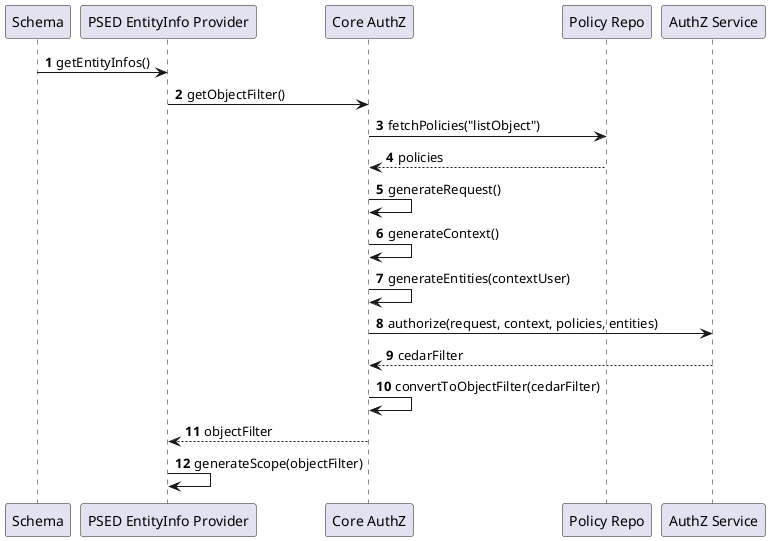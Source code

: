 @startuml
'https://plantuml.com/sequence-diagram
participant "Schema" as Schema
participant "PSED EntityInfo Provider" as PSEDProvider
participant "Core AuthZ" as CoreAuthZ
participant "Policy Repo" as PolicyRepo
participant "AuthZ Service" as AuthZService
autonumber

Schema -> PSEDProvider: getEntityInfos()
PSEDProvider -> CoreAuthZ: getObjectFilter()
CoreAuthZ -> PolicyRepo: fetchPolicies("listObject")
PolicyRepo --> CoreAuthZ: policies
CoreAuthZ -> CoreAuthZ: generateRequest()
CoreAuthZ -> CoreAuthZ: generateContext()
CoreAuthZ -> CoreAuthZ: generateEntities(contextUser)
CoreAuthZ -> AuthZService: authorize(request, context, policies, entities)
AuthZService --> CoreAuthZ: cedarFilter
CoreAuthZ -> CoreAuthZ: convertToObjectFilter(cedarFilter)
CoreAuthZ --> PSEDProvider: objectFilter
PSEDProvider -> PSEDProvider: generateScope(objectFilter)

@enduml